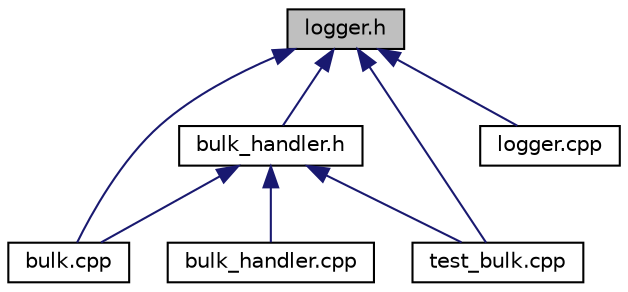 digraph "logger.h"
{
 // LATEX_PDF_SIZE
  edge [fontname="Helvetica",fontsize="10",labelfontname="Helvetica",labelfontsize="10"];
  node [fontname="Helvetica",fontsize="10",shape=record];
  Node1 [label="logger.h",height=0.2,width=0.4,color="black", fillcolor="grey75", style="filled", fontcolor="black",tooltip=" "];
  Node1 -> Node2 [dir="back",color="midnightblue",fontsize="10",style="solid"];
  Node2 [label="bulk_handler.h",height=0.2,width=0.4,color="black", fillcolor="white", style="filled",URL="$bulk__handler_8h.html",tooltip=" "];
  Node2 -> Node3 [dir="back",color="midnightblue",fontsize="10",style="solid"];
  Node3 [label="bulk.cpp",height=0.2,width=0.4,color="black", fillcolor="white", style="filled",URL="$bulk_8cpp.html",tooltip=" "];
  Node2 -> Node4 [dir="back",color="midnightblue",fontsize="10",style="solid"];
  Node4 [label="bulk_handler.cpp",height=0.2,width=0.4,color="black", fillcolor="white", style="filled",URL="$bulk__handler_8cpp.html",tooltip=" "];
  Node2 -> Node5 [dir="back",color="midnightblue",fontsize="10",style="solid"];
  Node5 [label="test_bulk.cpp",height=0.2,width=0.4,color="black", fillcolor="white", style="filled",URL="$test__bulk_8cpp.html",tooltip=" "];
  Node1 -> Node3 [dir="back",color="midnightblue",fontsize="10",style="solid"];
  Node1 -> Node6 [dir="back",color="midnightblue",fontsize="10",style="solid"];
  Node6 [label="logger.cpp",height=0.2,width=0.4,color="black", fillcolor="white", style="filled",URL="$logger_8cpp.html",tooltip=" "];
  Node1 -> Node5 [dir="back",color="midnightblue",fontsize="10",style="solid"];
}
